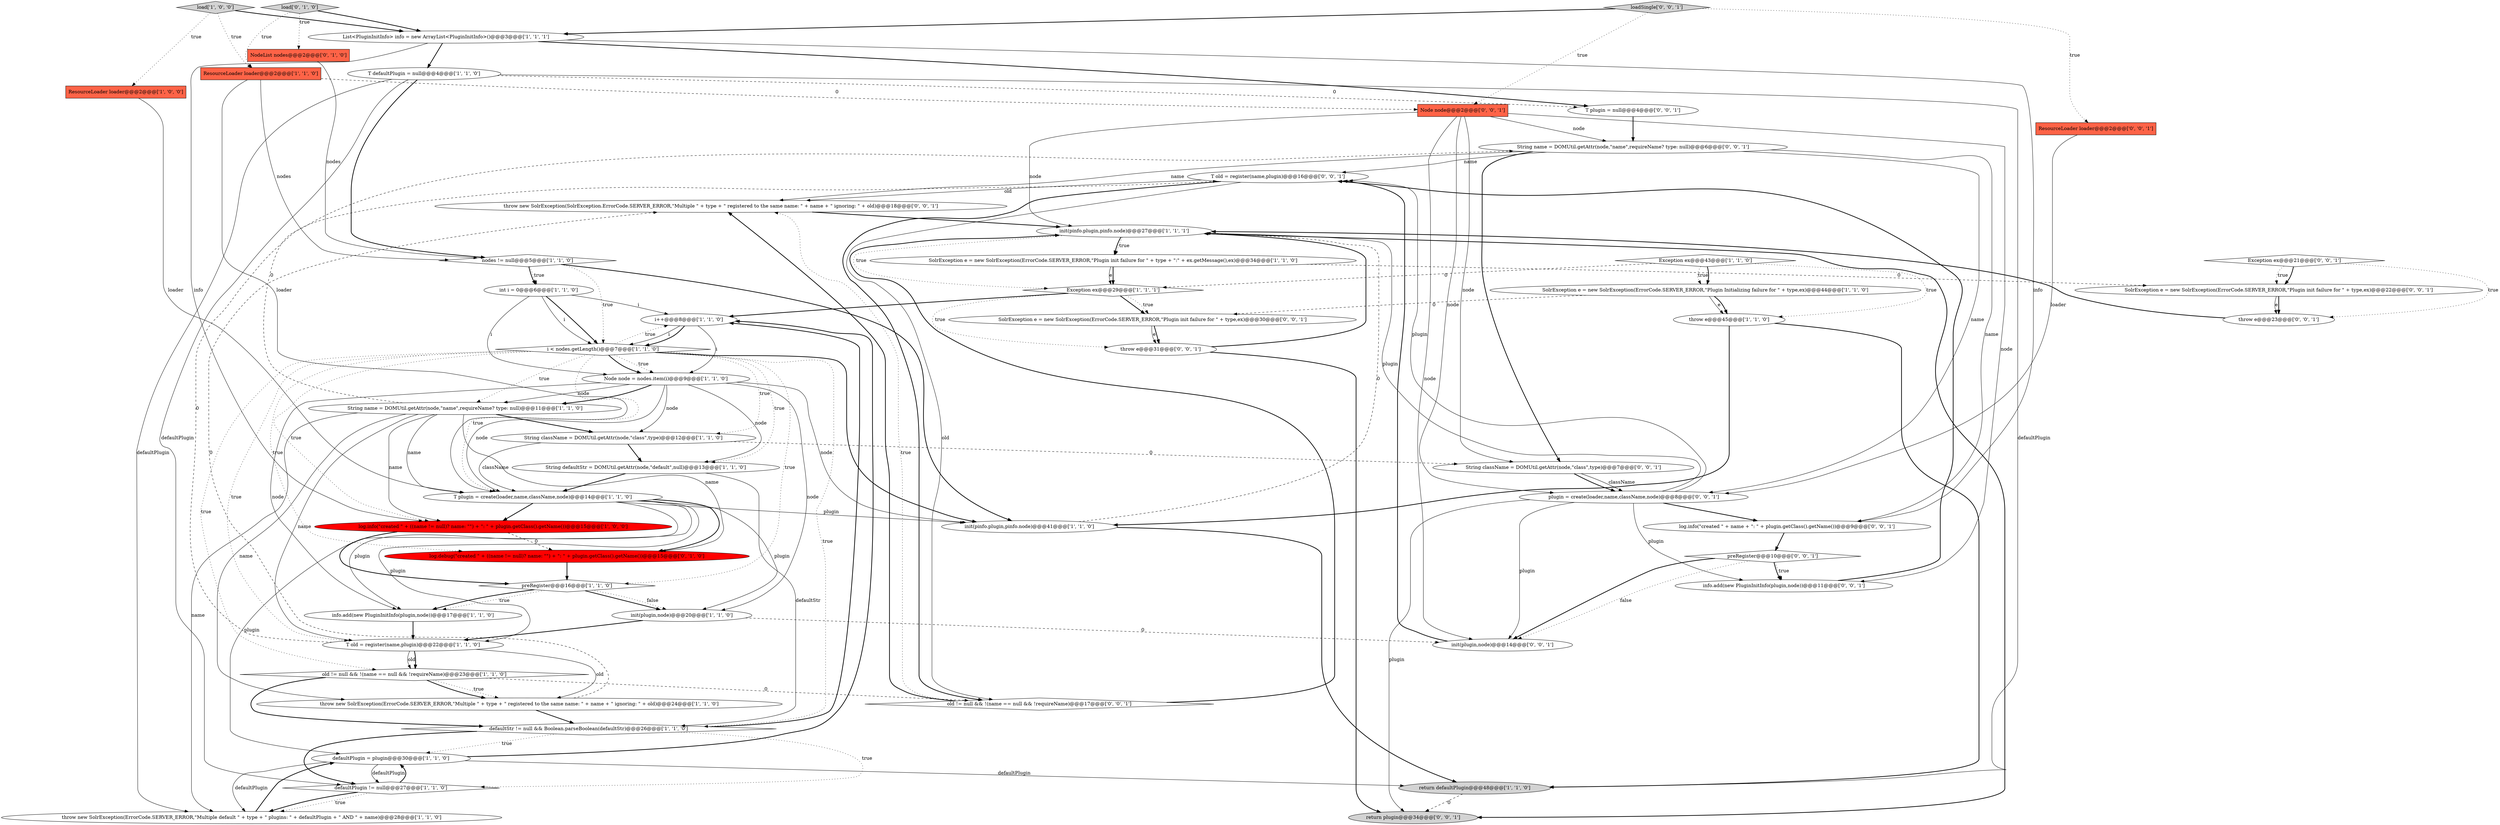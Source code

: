digraph {
42 [style = filled, label = "T plugin = null@@@4@@@['0', '0', '1']", fillcolor = white, shape = ellipse image = "AAA0AAABBB3BBB"];
34 [style = filled, label = "log.debug(\"created \" + ((name != null)? name: \"\") + \": \" + plugin.getClass().getName())@@@15@@@['0', '1', '0']", fillcolor = red, shape = ellipse image = "AAA1AAABBB2BBB"];
31 [style = filled, label = "String className = DOMUtil.getAttr(node,\"class\",type)@@@12@@@['1', '1', '0']", fillcolor = white, shape = ellipse image = "AAA0AAABBB1BBB"];
45 [style = filled, label = "String name = DOMUtil.getAttr(node,\"name\",requireName? type: null)@@@6@@@['0', '0', '1']", fillcolor = white, shape = ellipse image = "AAA0AAABBB3BBB"];
21 [style = filled, label = "i < nodes.getLength()@@@7@@@['1', '1', '0']", fillcolor = white, shape = diamond image = "AAA0AAABBB1BBB"];
33 [style = filled, label = "load['0', '1', '0']", fillcolor = lightgray, shape = diamond image = "AAA0AAABBB2BBB"];
55 [style = filled, label = "preRegister@@@10@@@['0', '0', '1']", fillcolor = white, shape = diamond image = "AAA0AAABBB3BBB"];
28 [style = filled, label = "Node node = nodes.item(i)@@@9@@@['1', '1', '0']", fillcolor = white, shape = ellipse image = "AAA0AAABBB1BBB"];
41 [style = filled, label = "T old = register(name,plugin)@@@16@@@['0', '0', '1']", fillcolor = white, shape = ellipse image = "AAA0AAABBB3BBB"];
29 [style = filled, label = "throw new SolrException(ErrorCode.SERVER_ERROR,\"Multiple default \" + type + \" plugins: \" + defaultPlugin + \" AND \" + name)@@@28@@@['1', '1', '0']", fillcolor = white, shape = ellipse image = "AAA0AAABBB1BBB"];
35 [style = filled, label = "NodeList nodes@@@2@@@['0', '1', '0']", fillcolor = tomato, shape = box image = "AAA0AAABBB2BBB"];
46 [style = filled, label = "SolrException e = new SolrException(ErrorCode.SERVER_ERROR,\"Plugin init failure for \" + type,ex)@@@22@@@['0', '0', '1']", fillcolor = white, shape = ellipse image = "AAA0AAABBB3BBB"];
20 [style = filled, label = "nodes != null@@@5@@@['1', '1', '0']", fillcolor = white, shape = diamond image = "AAA0AAABBB1BBB"];
0 [style = filled, label = "String defaultStr = DOMUtil.getAttr(node,\"default\",null)@@@13@@@['1', '1', '0']", fillcolor = white, shape = ellipse image = "AAA0AAABBB1BBB"];
24 [style = filled, label = "defaultPlugin = plugin@@@30@@@['1', '1', '0']", fillcolor = white, shape = ellipse image = "AAA0AAABBB1BBB"];
16 [style = filled, label = "i++@@@8@@@['1', '1', '0']", fillcolor = white, shape = ellipse image = "AAA0AAABBB1BBB"];
23 [style = filled, label = "preRegister@@@16@@@['1', '1', '0']", fillcolor = white, shape = diamond image = "AAA0AAABBB1BBB"];
4 [style = filled, label = "T defaultPlugin = null@@@4@@@['1', '1', '0']", fillcolor = white, shape = ellipse image = "AAA0AAABBB1BBB"];
36 [style = filled, label = "Exception ex@@@21@@@['0', '0', '1']", fillcolor = white, shape = diamond image = "AAA0AAABBB3BBB"];
12 [style = filled, label = "ResourceLoader loader@@@2@@@['1', '1', '0']", fillcolor = tomato, shape = box image = "AAA0AAABBB1BBB"];
37 [style = filled, label = "ResourceLoader loader@@@2@@@['0', '0', '1']", fillcolor = tomato, shape = box image = "AAA0AAABBB3BBB"];
18 [style = filled, label = "defaultStr != null && Boolean.parseBoolean(defaultStr)@@@26@@@['1', '1', '0']", fillcolor = white, shape = diamond image = "AAA0AAABBB1BBB"];
43 [style = filled, label = "init(plugin,node)@@@14@@@['0', '0', '1']", fillcolor = white, shape = ellipse image = "AAA0AAABBB3BBB"];
5 [style = filled, label = "return defaultPlugin@@@48@@@['1', '1', '0']", fillcolor = lightgray, shape = ellipse image = "AAA0AAABBB1BBB"];
32 [style = filled, label = "defaultPlugin != null@@@27@@@['1', '1', '0']", fillcolor = white, shape = diamond image = "AAA0AAABBB1BBB"];
6 [style = filled, label = "Exception ex@@@29@@@['1', '1', '1']", fillcolor = white, shape = diamond image = "AAA0AAABBB1BBB"];
10 [style = filled, label = "int i = 0@@@6@@@['1', '1', '0']", fillcolor = white, shape = ellipse image = "AAA0AAABBB1BBB"];
40 [style = filled, label = "return plugin@@@34@@@['0', '0', '1']", fillcolor = lightgray, shape = ellipse image = "AAA0AAABBB3BBB"];
14 [style = filled, label = "T plugin = create(loader,name,className,node)@@@14@@@['1', '1', '0']", fillcolor = white, shape = ellipse image = "AAA0AAABBB1BBB"];
13 [style = filled, label = "List<PluginInitInfo> info = new ArrayList<PluginInitInfo>()@@@3@@@['1', '1', '1']", fillcolor = white, shape = ellipse image = "AAA0AAABBB1BBB"];
53 [style = filled, label = "String className = DOMUtil.getAttr(node,\"class\",type)@@@7@@@['0', '0', '1']", fillcolor = white, shape = ellipse image = "AAA0AAABBB3BBB"];
9 [style = filled, label = "ResourceLoader loader@@@2@@@['1', '0', '0']", fillcolor = tomato, shape = box image = "AAA0AAABBB1BBB"];
38 [style = filled, label = "throw new SolrException(SolrException.ErrorCode.SERVER_ERROR,\"Multiple \" + type + \" registered to the same name: \" + name + \" ignoring: \" + old)@@@18@@@['0', '0', '1']", fillcolor = white, shape = ellipse image = "AAA0AAABBB3BBB"];
49 [style = filled, label = "loadSingle['0', '0', '1']", fillcolor = lightgray, shape = diamond image = "AAA0AAABBB3BBB"];
1 [style = filled, label = "init(pinfo.plugin,pinfo.node)@@@27@@@['1', '1', '1']", fillcolor = white, shape = ellipse image = "AAA0AAABBB1BBB"];
44 [style = filled, label = "log.info(\"created \" + name + \": \" + plugin.getClass().getName())@@@9@@@['0', '0', '1']", fillcolor = white, shape = ellipse image = "AAA0AAABBB3BBB"];
17 [style = filled, label = "init(plugin,node)@@@20@@@['1', '1', '0']", fillcolor = white, shape = ellipse image = "AAA0AAABBB1BBB"];
19 [style = filled, label = "SolrException e = new SolrException(ErrorCode.SERVER_ERROR,\"Plugin init failure for \" + type + \":\" + ex.getMessage(),ex)@@@34@@@['1', '1', '0']", fillcolor = white, shape = ellipse image = "AAA0AAABBB1BBB"];
27 [style = filled, label = "log.info(\"created \" + ((name != null)? name: \"\") + \": \" + plugin.getClass().getName())@@@15@@@['1', '0', '0']", fillcolor = red, shape = ellipse image = "AAA1AAABBB1BBB"];
51 [style = filled, label = "old != null && !(name == null && !requireName)@@@17@@@['0', '0', '1']", fillcolor = white, shape = diamond image = "AAA0AAABBB3BBB"];
54 [style = filled, label = "Node node@@@2@@@['0', '0', '1']", fillcolor = tomato, shape = box image = "AAA0AAABBB3BBB"];
15 [style = filled, label = "throw new SolrException(ErrorCode.SERVER_ERROR,\"Multiple \" + type + \" registered to the same name: \" + name + \" ignoring: \" + old)@@@24@@@['1', '1', '0']", fillcolor = white, shape = ellipse image = "AAA0AAABBB1BBB"];
7 [style = filled, label = "Exception ex@@@43@@@['1', '1', '0']", fillcolor = white, shape = diamond image = "AAA0AAABBB1BBB"];
25 [style = filled, label = "String name = DOMUtil.getAttr(node,\"name\",requireName? type: null)@@@11@@@['1', '1', '0']", fillcolor = white, shape = ellipse image = "AAA0AAABBB1BBB"];
50 [style = filled, label = "throw e@@@23@@@['0', '0', '1']", fillcolor = white, shape = ellipse image = "AAA0AAABBB3BBB"];
3 [style = filled, label = "old != null && !(name == null && !requireName)@@@23@@@['1', '1', '0']", fillcolor = white, shape = diamond image = "AAA0AAABBB1BBB"];
8 [style = filled, label = "load['1', '0', '0']", fillcolor = lightgray, shape = diamond image = "AAA0AAABBB1BBB"];
52 [style = filled, label = "SolrException e = new SolrException(ErrorCode.SERVER_ERROR,\"Plugin init failure for \" + type,ex)@@@30@@@['0', '0', '1']", fillcolor = white, shape = ellipse image = "AAA0AAABBB3BBB"];
2 [style = filled, label = "info.add(new PluginInitInfo(plugin,node))@@@17@@@['1', '1', '0']", fillcolor = white, shape = ellipse image = "AAA0AAABBB1BBB"];
11 [style = filled, label = "throw e@@@45@@@['1', '1', '0']", fillcolor = white, shape = ellipse image = "AAA0AAABBB1BBB"];
26 [style = filled, label = "T old = register(name,plugin)@@@22@@@['1', '1', '0']", fillcolor = white, shape = ellipse image = "AAA0AAABBB1BBB"];
30 [style = filled, label = "init(pinfo.plugin,pinfo.node)@@@41@@@['1', '1', '0']", fillcolor = white, shape = ellipse image = "AAA0AAABBB1BBB"];
39 [style = filled, label = "plugin = create(loader,name,className,node)@@@8@@@['0', '0', '1']", fillcolor = white, shape = ellipse image = "AAA0AAABBB3BBB"];
22 [style = filled, label = "SolrException e = new SolrException(ErrorCode.SERVER_ERROR,\"Plugin Initializing failure for \" + type,ex)@@@44@@@['1', '1', '0']", fillcolor = white, shape = ellipse image = "AAA0AAABBB1BBB"];
47 [style = filled, label = "throw e@@@31@@@['0', '0', '1']", fillcolor = white, shape = ellipse image = "AAA0AAABBB3BBB"];
48 [style = filled, label = "info.add(new PluginInitInfo(plugin,node))@@@11@@@['0', '0', '1']", fillcolor = white, shape = ellipse image = "AAA0AAABBB3BBB"];
53->39 [style = solid, label="className"];
28->0 [style = solid, label="node"];
2->26 [style = bold, label=""];
4->5 [style = solid, label="defaultPlugin"];
39->40 [style = solid, label="plugin"];
42->45 [style = bold, label=""];
21->18 [style = dotted, label="true"];
21->27 [style = dotted, label="true"];
5->40 [style = dashed, label="0"];
51->1 [style = bold, label=""];
21->30 [style = bold, label=""];
22->11 [style = solid, label="e"];
22->52 [style = dashed, label="0"];
13->27 [style = solid, label="info"];
53->39 [style = bold, label=""];
21->28 [style = bold, label=""];
25->31 [style = bold, label=""];
54->53 [style = solid, label="node"];
3->18 [style = bold, label=""];
3->51 [style = dashed, label="0"];
15->38 [style = dashed, label="0"];
54->48 [style = solid, label="node"];
55->48 [style = bold, label=""];
25->14 [style = solid, label="name"];
41->38 [style = solid, label="old"];
0->14 [style = bold, label=""];
52->47 [style = bold, label=""];
45->38 [style = solid, label="name"];
33->35 [style = dotted, label="true"];
21->26 [style = dotted, label="true"];
46->50 [style = solid, label="e"];
45->39 [style = solid, label="name"];
21->23 [style = dotted, label="true"];
49->13 [style = bold, label=""];
18->32 [style = bold, label=""];
14->17 [style = solid, label="plugin"];
41->51 [style = solid, label="old"];
28->25 [style = bold, label=""];
23->17 [style = bold, label=""];
24->5 [style = solid, label="defaultPlugin"];
1->6 [style = dotted, label="true"];
16->28 [style = solid, label="i"];
46->50 [style = bold, label=""];
39->41 [style = solid, label="plugin"];
55->48 [style = dotted, label="true"];
28->31 [style = solid, label="node"];
31->14 [style = solid, label="className"];
48->41 [style = bold, label=""];
17->43 [style = dashed, label="0"];
16->21 [style = solid, label="i"];
45->41 [style = solid, label="name"];
49->54 [style = dotted, label="true"];
26->3 [style = solid, label="old"];
25->26 [style = solid, label="name"];
28->14 [style = solid, label="node"];
21->0 [style = dotted, label="true"];
28->25 [style = solid, label="node"];
10->21 [style = bold, label=""];
28->17 [style = solid, label="node"];
19->6 [style = bold, label=""];
33->13 [style = bold, label=""];
23->2 [style = dotted, label="true"];
21->28 [style = dotted, label="true"];
36->46 [style = bold, label=""];
10->16 [style = solid, label="i"];
44->55 [style = bold, label=""];
8->12 [style = dotted, label="true"];
10->21 [style = solid, label="i"];
21->31 [style = dotted, label="true"];
19->46 [style = dashed, label="0"];
26->15 [style = solid, label="old"];
20->10 [style = dotted, label="true"];
4->32 [style = solid, label="defaultPlugin"];
21->16 [style = dotted, label="true"];
1->19 [style = bold, label=""];
7->22 [style = dotted, label="true"];
22->11 [style = bold, label=""];
11->30 [style = bold, label=""];
24->32 [style = solid, label="defaultPlugin"];
36->46 [style = dotted, label="true"];
47->1 [style = bold, label=""];
6->47 [style = dotted, label="true"];
25->29 [style = solid, label="name"];
52->47 [style = solid, label="e"];
13->42 [style = bold, label=""];
14->30 [style = solid, label="plugin"];
47->40 [style = bold, label=""];
33->12 [style = dotted, label="true"];
39->43 [style = solid, label="plugin"];
31->0 [style = bold, label=""];
26->3 [style = bold, label=""];
18->24 [style = dotted, label="true"];
54->43 [style = solid, label="node"];
45->53 [style = bold, label=""];
1->19 [style = dotted, label="true"];
35->20 [style = solid, label="nodes"];
26->41 [style = dashed, label="0"];
38->1 [style = bold, label=""];
21->25 [style = dotted, label="true"];
25->15 [style = solid, label="name"];
7->22 [style = bold, label=""];
11->5 [style = bold, label=""];
24->29 [style = solid, label="defaultPlugin"];
31->53 [style = dashed, label="0"];
54->1 [style = solid, label="node"];
7->11 [style = dotted, label="true"];
12->54 [style = dashed, label="0"];
14->26 [style = solid, label="plugin"];
30->5 [style = bold, label=""];
4->29 [style = solid, label="defaultPlugin"];
14->2 [style = solid, label="plugin"];
54->45 [style = solid, label="node"];
3->15 [style = dotted, label="true"];
0->18 [style = solid, label="defaultStr"];
39->48 [style = solid, label="plugin"];
4->20 [style = bold, label=""];
25->45 [style = dashed, label="0"];
21->3 [style = dotted, label="true"];
55->43 [style = bold, label=""];
43->41 [style = bold, label=""];
34->23 [style = bold, label=""];
14->24 [style = solid, label="plugin"];
14->27 [style = bold, label=""];
23->2 [style = bold, label=""];
32->29 [style = dotted, label="true"];
8->9 [style = dotted, label="true"];
49->37 [style = dotted, label="true"];
30->1 [style = dashed, label="0"];
8->13 [style = bold, label=""];
36->50 [style = dotted, label="true"];
18->16 [style = bold, label=""];
28->2 [style = solid, label="node"];
17->26 [style = bold, label=""];
10->28 [style = solid, label="i"];
23->17 [style = dotted, label="false"];
39->44 [style = bold, label=""];
1->40 [style = bold, label=""];
19->6 [style = solid, label="e"];
25->27 [style = solid, label="name"];
13->44 [style = solid, label="info"];
14->34 [style = bold, label=""];
21->34 [style = dotted, label="true"];
3->15 [style = bold, label=""];
20->21 [style = dotted, label="true"];
9->14 [style = solid, label="loader"];
15->18 [style = bold, label=""];
18->32 [style = dotted, label="true"];
6->52 [style = bold, label=""];
12->20 [style = solid, label="nodes"];
20->10 [style = bold, label=""];
32->29 [style = bold, label=""];
55->43 [style = dotted, label="false"];
7->6 [style = dashed, label="0"];
24->16 [style = bold, label=""];
51->38 [style = dotted, label="true"];
51->38 [style = bold, label=""];
6->16 [style = bold, label=""];
41->51 [style = bold, label=""];
16->21 [style = bold, label=""];
54->39 [style = solid, label="node"];
50->1 [style = bold, label=""];
28->30 [style = solid, label="node"];
39->1 [style = solid, label="plugin"];
12->14 [style = solid, label="loader"];
21->14 [style = dotted, label="true"];
4->42 [style = dashed, label="0"];
6->52 [style = dotted, label="true"];
27->23 [style = bold, label=""];
45->44 [style = solid, label="name"];
20->30 [style = bold, label=""];
29->24 [style = bold, label=""];
32->24 [style = bold, label=""];
27->34 [style = dashed, label="0"];
25->34 [style = solid, label="name"];
37->39 [style = solid, label="loader"];
13->4 [style = bold, label=""];
}
